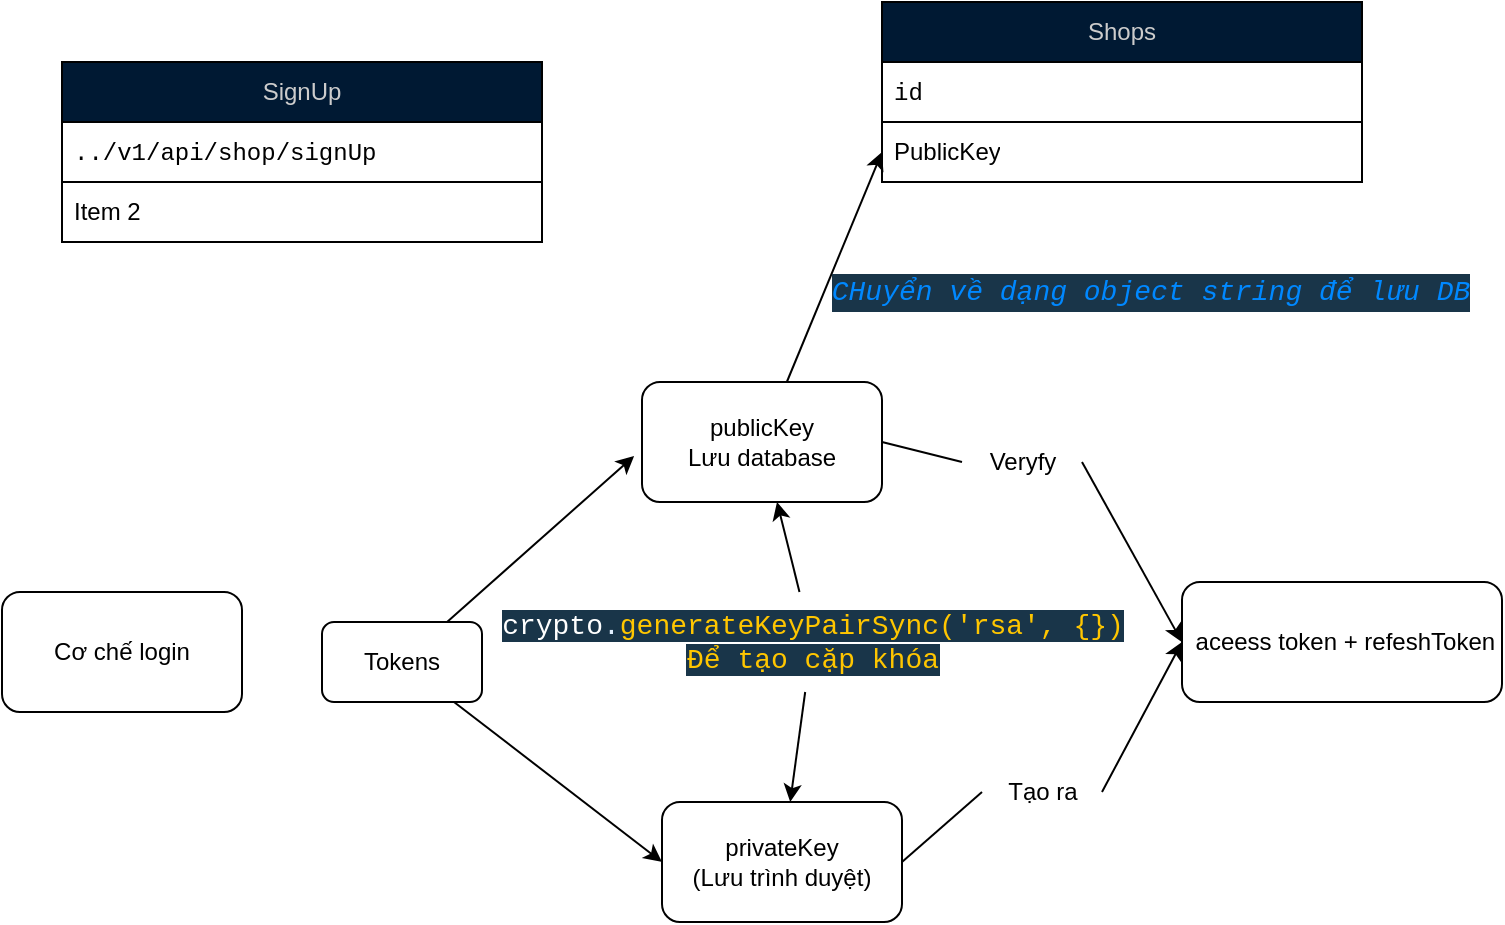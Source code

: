 <mxfile>
    <diagram id="CwanpCDFQP1gqnkH9dcI" name="api">
        <mxGraphModel dx="691" dy="394" grid="1" gridSize="10" guides="1" tooltips="1" connect="1" arrows="1" fold="1" page="1" pageScale="1" pageWidth="827" pageHeight="1169" math="0" shadow="0">
            <root>
                <mxCell id="0"/>
                <mxCell id="1" parent="0"/>
                <mxCell id="z8sejmV_lhDYQhpb_1CH-3" value="SignUp" style="swimlane;fontStyle=0;childLayout=stackLayout;horizontal=1;startSize=30;horizontalStack=0;resizeParent=1;resizeParentMax=0;resizeLast=0;collapsible=1;marginBottom=0;whiteSpace=wrap;html=1;labelBackgroundColor=none;fontColor=#CCCCCC;swimlaneFillColor=none;gradientColor=none;fillColor=#001933;" parent="1" vertex="1">
                    <mxGeometry x="30" y="40" width="240" height="90" as="geometry"/>
                </mxCell>
                <mxCell id="z8sejmV_lhDYQhpb_1CH-4" value="&lt;span style=&quot;font-family: Menlo, Monaco, &amp;quot;Courier New&amp;quot;, monospace;&quot;&gt;../v1/api/shop/signUp&lt;/span&gt;" style="text;strokeColor=default;fillColor=default;align=left;verticalAlign=middle;spacingLeft=4;spacingRight=4;overflow=hidden;points=[[0,0.5],[1,0.5]];portConstraint=eastwest;rotatable=0;whiteSpace=wrap;html=1;labelBackgroundColor=none;fontColor=default;labelBorderColor=none;" parent="z8sejmV_lhDYQhpb_1CH-3" vertex="1">
                    <mxGeometry y="30" width="240" height="30" as="geometry"/>
                </mxCell>
                <mxCell id="z8sejmV_lhDYQhpb_1CH-5" value="Item 2" style="text;strokeColor=default;fillColor=default;align=left;verticalAlign=middle;spacingLeft=4;spacingRight=4;overflow=hidden;points=[[0,0.5],[1,0.5]];portConstraint=eastwest;rotatable=0;whiteSpace=wrap;html=1;labelBackgroundColor=none;fontColor=default;labelBorderColor=none;" parent="z8sejmV_lhDYQhpb_1CH-3" vertex="1">
                    <mxGeometry y="60" width="240" height="30" as="geometry"/>
                </mxCell>
                <mxCell id="z8sejmV_lhDYQhpb_1CH-7" value="Shops" style="swimlane;fontStyle=0;childLayout=stackLayout;horizontal=1;startSize=30;horizontalStack=0;resizeParent=1;resizeParentMax=0;resizeLast=0;collapsible=1;marginBottom=0;whiteSpace=wrap;html=1;labelBackgroundColor=none;fontColor=#CCCCCC;swimlaneFillColor=none;gradientColor=none;fillColor=#001933;" parent="1" vertex="1">
                    <mxGeometry x="440" y="10" width="240" height="90" as="geometry"/>
                </mxCell>
                <mxCell id="z8sejmV_lhDYQhpb_1CH-8" value="&lt;font face=&quot;Menlo, Monaco, Courier New, monospace&quot;&gt;id&lt;/font&gt;" style="text;strokeColor=default;fillColor=default;align=left;verticalAlign=middle;spacingLeft=4;spacingRight=4;overflow=hidden;points=[[0,0.5],[1,0.5]];portConstraint=eastwest;rotatable=0;whiteSpace=wrap;html=1;labelBackgroundColor=none;fontColor=default;labelBorderColor=none;" parent="z8sejmV_lhDYQhpb_1CH-7" vertex="1">
                    <mxGeometry y="30" width="240" height="30" as="geometry"/>
                </mxCell>
                <mxCell id="z8sejmV_lhDYQhpb_1CH-9" value="PublicKey" style="text;strokeColor=default;fillColor=default;align=left;verticalAlign=middle;spacingLeft=4;spacingRight=4;overflow=hidden;points=[[0,0.5],[1,0.5]];portConstraint=eastwest;rotatable=0;whiteSpace=wrap;html=1;labelBackgroundColor=none;fontColor=default;labelBorderColor=none;" parent="z8sejmV_lhDYQhpb_1CH-7" vertex="1">
                    <mxGeometry y="60" width="240" height="30" as="geometry"/>
                </mxCell>
                <mxCell id="2" value="Cơ chế login" style="rounded=1;whiteSpace=wrap;html=1;" parent="1" vertex="1">
                    <mxGeometry y="305" width="120" height="60" as="geometry"/>
                </mxCell>
                <mxCell id="18" style="edgeStyle=none;html=1;entryX=0;entryY=0.5;entryDx=0;entryDy=0;" parent="1" source="3" target="z8sejmV_lhDYQhpb_1CH-9" edge="1">
                    <mxGeometry relative="1" as="geometry"/>
                </mxCell>
                <mxCell id="3" value="publicKey&lt;br&gt;Lưu database" style="rounded=1;whiteSpace=wrap;html=1;" parent="1" vertex="1">
                    <mxGeometry x="320" y="200" width="120" height="60" as="geometry"/>
                </mxCell>
                <mxCell id="11" style="edgeStyle=none;html=1;entryX=0;entryY=0.5;entryDx=0;entryDy=0;exitX=1;exitY=0.5;exitDx=0;exitDy=0;startArrow=none;" parent="1" source="12" target="8" edge="1">
                    <mxGeometry relative="1" as="geometry"/>
                </mxCell>
                <mxCell id="4" value="privateKey&lt;br&gt;(Lưu trình duyệt)" style="rounded=1;whiteSpace=wrap;html=1;" parent="1" vertex="1">
                    <mxGeometry x="330" y="410" width="120" height="60" as="geometry"/>
                </mxCell>
                <mxCell id="6" style="edgeStyle=none;html=1;entryX=-0.033;entryY=0.617;entryDx=0;entryDy=0;entryPerimeter=0;" parent="1" source="5" target="3" edge="1">
                    <mxGeometry relative="1" as="geometry"/>
                </mxCell>
                <mxCell id="7" style="edgeStyle=none;html=1;entryX=0;entryY=0.5;entryDx=0;entryDy=0;" parent="1" source="5" target="4" edge="1">
                    <mxGeometry relative="1" as="geometry"/>
                </mxCell>
                <mxCell id="5" value="Tokens" style="rounded=1;whiteSpace=wrap;html=1;" parent="1" vertex="1">
                    <mxGeometry x="160" y="320" width="80" height="40" as="geometry"/>
                </mxCell>
                <mxCell id="8" value="&amp;nbsp;aceess token + refeshToken" style="whiteSpace=wrap;html=1;rounded=1;" parent="1" vertex="1">
                    <mxGeometry x="590" y="300" width="160" height="60" as="geometry"/>
                </mxCell>
                <mxCell id="17" value="" style="group" parent="1" vertex="1" connectable="0">
                    <mxGeometry x="490" y="205" width="60" height="50" as="geometry"/>
                </mxCell>
                <mxCell id="16" value="Veryfy" style="text;html=1;align=center;verticalAlign=middle;resizable=0;points=[];autosize=1;strokeColor=none;fillColor=none;" parent="17" vertex="1">
                    <mxGeometry x="-10" y="20" width="60" height="30" as="geometry"/>
                </mxCell>
                <mxCell id="19" value="&lt;div style=&quot;color: rgb(255, 255, 255); background-color: rgb(25, 53, 73); font-family: Consolas, &amp;quot;Courier New&amp;quot;, monospace; font-size: 14px; line-height: 19px;&quot;&gt;&lt;span style=&quot;color: #0088ff;font-style: italic;&quot;&gt;CHuyển về dạng object string để lưu DB&lt;/span&gt;&lt;/div&gt;" style="text;html=1;align=center;verticalAlign=middle;resizable=0;points=[];autosize=1;strokeColor=none;fillColor=none;" parent="1" vertex="1">
                    <mxGeometry x="414" y="140" width="320" height="30" as="geometry"/>
                </mxCell>
                <mxCell id="20" value="" style="edgeStyle=none;html=1;entryX=0;entryY=0.5;entryDx=0;entryDy=0;exitX=1;exitY=0.5;exitDx=0;exitDy=0;endArrow=none;" parent="1" source="4" target="12" edge="1">
                    <mxGeometry relative="1" as="geometry">
                        <mxPoint x="450" y="440" as="sourcePoint"/>
                        <mxPoint x="600" y="330" as="targetPoint"/>
                    </mxGeometry>
                </mxCell>
                <mxCell id="12" value="Tạo ra" style="text;html=1;align=center;verticalAlign=middle;resizable=0;points=[];autosize=1;strokeColor=none;fillColor=none;" parent="1" vertex="1">
                    <mxGeometry x="490" y="390" width="60" height="30" as="geometry"/>
                </mxCell>
                <mxCell id="21" value="" style="edgeStyle=none;html=1;entryX=0;entryY=0.5;entryDx=0;entryDy=0;exitX=1;exitY=0.5;exitDx=0;exitDy=0;endArrow=none;" parent="1" source="3" target="16" edge="1">
                    <mxGeometry relative="1" as="geometry">
                        <mxPoint x="920" y="460" as="sourcePoint"/>
                        <mxPoint x="1080" y="560" as="targetPoint"/>
                    </mxGeometry>
                </mxCell>
                <mxCell id="14" value="" style="edgeStyle=none;html=1;entryX=0;entryY=0.5;entryDx=0;entryDy=0;exitX=1;exitY=0.5;exitDx=0;exitDy=0;startArrow=none;" parent="1" source="16" target="8" edge="1">
                    <mxGeometry relative="1" as="geometry">
                        <mxPoint x="600" y="230" as="targetPoint"/>
                    </mxGeometry>
                </mxCell>
                <mxCell id="24" style="edgeStyle=none;html=1;" parent="1" source="22" target="3" edge="1">
                    <mxGeometry relative="1" as="geometry"/>
                </mxCell>
                <mxCell id="25" style="edgeStyle=none;html=1;" parent="1" source="22" target="4" edge="1">
                    <mxGeometry relative="1" as="geometry"/>
                </mxCell>
                <mxCell id="22" value="&lt;span style=&quot;color: rgb(255, 255, 255); font-family: Consolas, &amp;quot;Courier New&amp;quot;, monospace; font-size: 14px; background-color: rgb(25, 53, 73);&quot;&gt;crypto&lt;/span&gt;&lt;span style=&quot;font-family: Consolas, &amp;quot;Courier New&amp;quot;, monospace; font-size: 14px; background-color: rgb(25, 53, 73); color: rgb(225, 239, 255);&quot;&gt;.&lt;/span&gt;&lt;span style=&quot;font-family: Consolas, &amp;quot;Courier New&amp;quot;, monospace; font-size: 14px; background-color: rgb(25, 53, 73); color: rgb(255, 198, 0);&quot;&gt;generateKeyPairSync('rsa', {})&lt;br&gt;Để tạo cặp khóa&lt;br&gt;&lt;/span&gt;" style="text;html=1;align=center;verticalAlign=middle;resizable=0;points=[];autosize=1;strokeColor=none;fillColor=none;" parent="1" vertex="1">
                    <mxGeometry x="250" y="305" width="310" height="50" as="geometry"/>
                </mxCell>
            </root>
        </mxGraphModel>
    </diagram>
    <diagram id="C4s00reNmn515pxBLX9K" name="Page-2">
        <mxGraphModel dx="1061" dy="581" grid="1" gridSize="10" guides="1" tooltips="1" connect="1" arrows="1" fold="1" page="1" pageScale="1" pageWidth="827" pageHeight="1169" math="0" shadow="0">
            <root>
                <mxCell id="0"/>
                <mxCell id="1" parent="0"/>
            </root>
        </mxGraphModel>
    </diagram>
</mxfile>